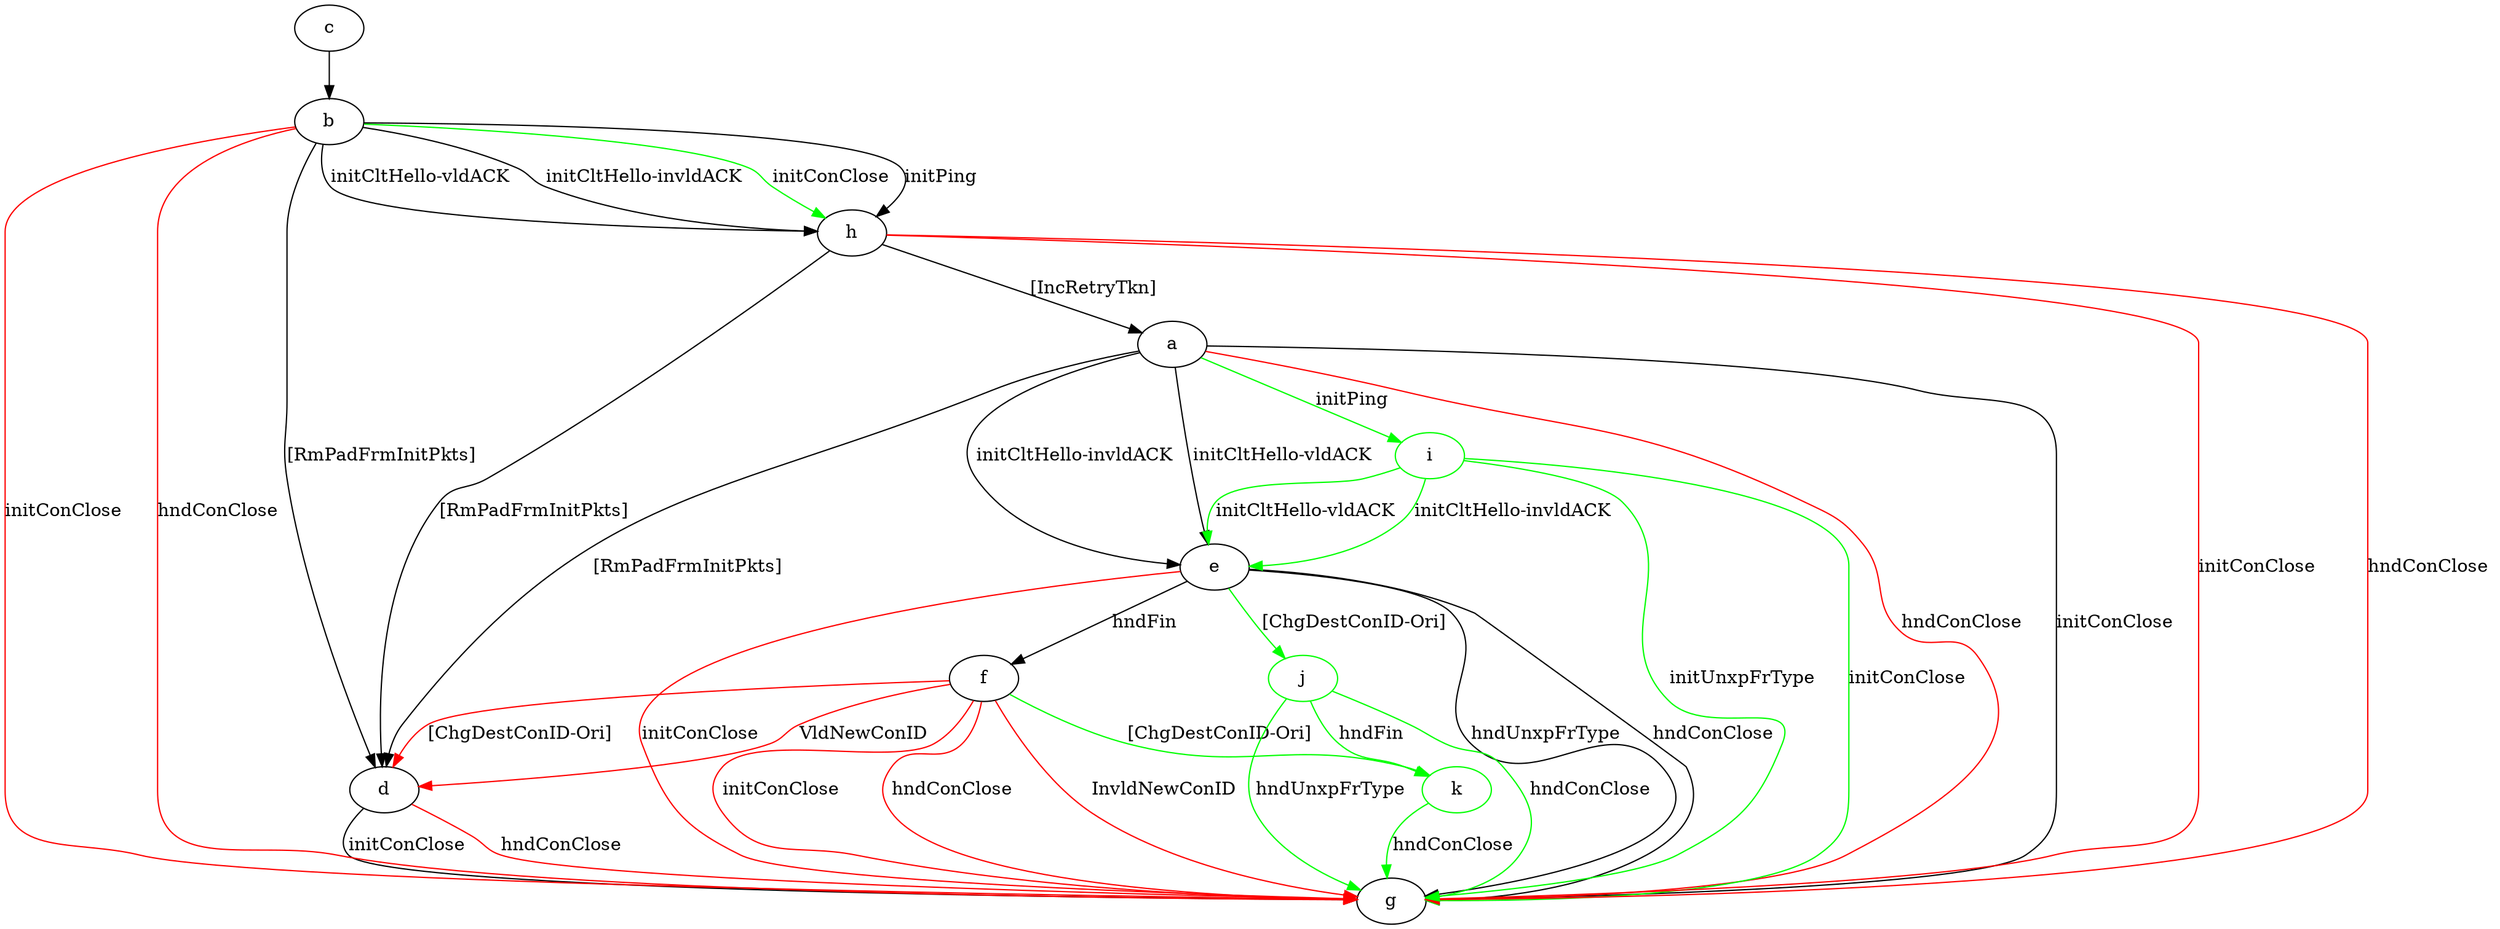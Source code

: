 digraph "" {
	a -> d	[key=0,
		label="[RmPadFrmInitPkts] "];
	a -> e	[key=0,
		label="initCltHello-vldACK "];
	a -> e	[key=1,
		label="initCltHello-invldACK "];
	a -> g	[key=0,
		label="initConClose "];
	a -> g	[key=1,
		color=red,
		label="hndConClose "];
	i	[color=green];
	a -> i	[key=0,
		color=green,
		label="initPing "];
	b -> d	[key=0,
		label="[RmPadFrmInitPkts] "];
	b -> g	[key=0,
		color=red,
		label="initConClose "];
	b -> g	[key=1,
		color=red,
		label="hndConClose "];
	b -> h	[key=0,
		label="initPing "];
	b -> h	[key=1,
		label="initCltHello-vldACK "];
	b -> h	[key=2,
		label="initCltHello-invldACK "];
	b -> h	[key=3,
		color=green,
		label="initConClose "];
	c -> b	[key=0];
	d -> g	[key=0,
		label="initConClose "];
	d -> g	[key=1,
		color=red,
		label="hndConClose "];
	e -> f	[key=0,
		label="hndFin "];
	e -> g	[key=0,
		label="hndUnxpFrType "];
	e -> g	[key=1,
		label="hndConClose "];
	e -> g	[key=2,
		color=red,
		label="initConClose "];
	j	[color=green];
	e -> j	[key=0,
		color=green,
		label="[ChgDestConID-Ori] "];
	f -> d	[key=0,
		color=red,
		label="VldNewConID "];
	f -> d	[key=1,
		color=red,
		label="[ChgDestConID-Ori] "];
	f -> g	[key=0,
		color=red,
		label="initConClose "];
	f -> g	[key=1,
		color=red,
		label="hndConClose "];
	f -> g	[key=2,
		color=red,
		label="InvldNewConID "];
	k	[color=green];
	f -> k	[key=0,
		color=green,
		label="[ChgDestConID-Ori] "];
	h -> a	[key=0,
		label="[IncRetryTkn] "];
	h -> d	[key=0,
		label="[RmPadFrmInitPkts] "];
	h -> g	[key=0,
		color=red,
		label="initConClose "];
	h -> g	[key=1,
		color=red,
		label="hndConClose "];
	i -> e	[key=0,
		color=green,
		label="initCltHello-vldACK "];
	i -> e	[key=1,
		color=green,
		label="initCltHello-invldACK "];
	i -> g	[key=0,
		color=green,
		label="initConClose "];
	i -> g	[key=1,
		color=green,
		label="initUnxpFrType "];
	j -> g	[key=0,
		color=green,
		label="hndConClose "];
	j -> g	[key=1,
		color=green,
		label="hndUnxpFrType "];
	j -> k	[key=0,
		color=green,
		label="hndFin "];
	k -> g	[key=0,
		color=green,
		label="hndConClose "];
}
